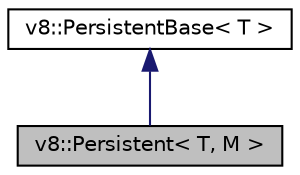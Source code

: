 digraph "v8::Persistent&lt; T, M &gt;"
{
  edge [fontname="Helvetica",fontsize="10",labelfontname="Helvetica",labelfontsize="10"];
  node [fontname="Helvetica",fontsize="10",shape=record];
  Node1 [label="v8::Persistent\< T, M \>",height=0.2,width=0.4,color="black", fillcolor="grey75", style="filled", fontcolor="black"];
  Node2 -> Node1 [dir="back",color="midnightblue",fontsize="10",style="solid",fontname="Helvetica"];
  Node2 [label="v8::PersistentBase\< T \>",height=0.2,width=0.4,color="black", fillcolor="white", style="filled",URL="$classv8_1_1PersistentBase.html"];
}

